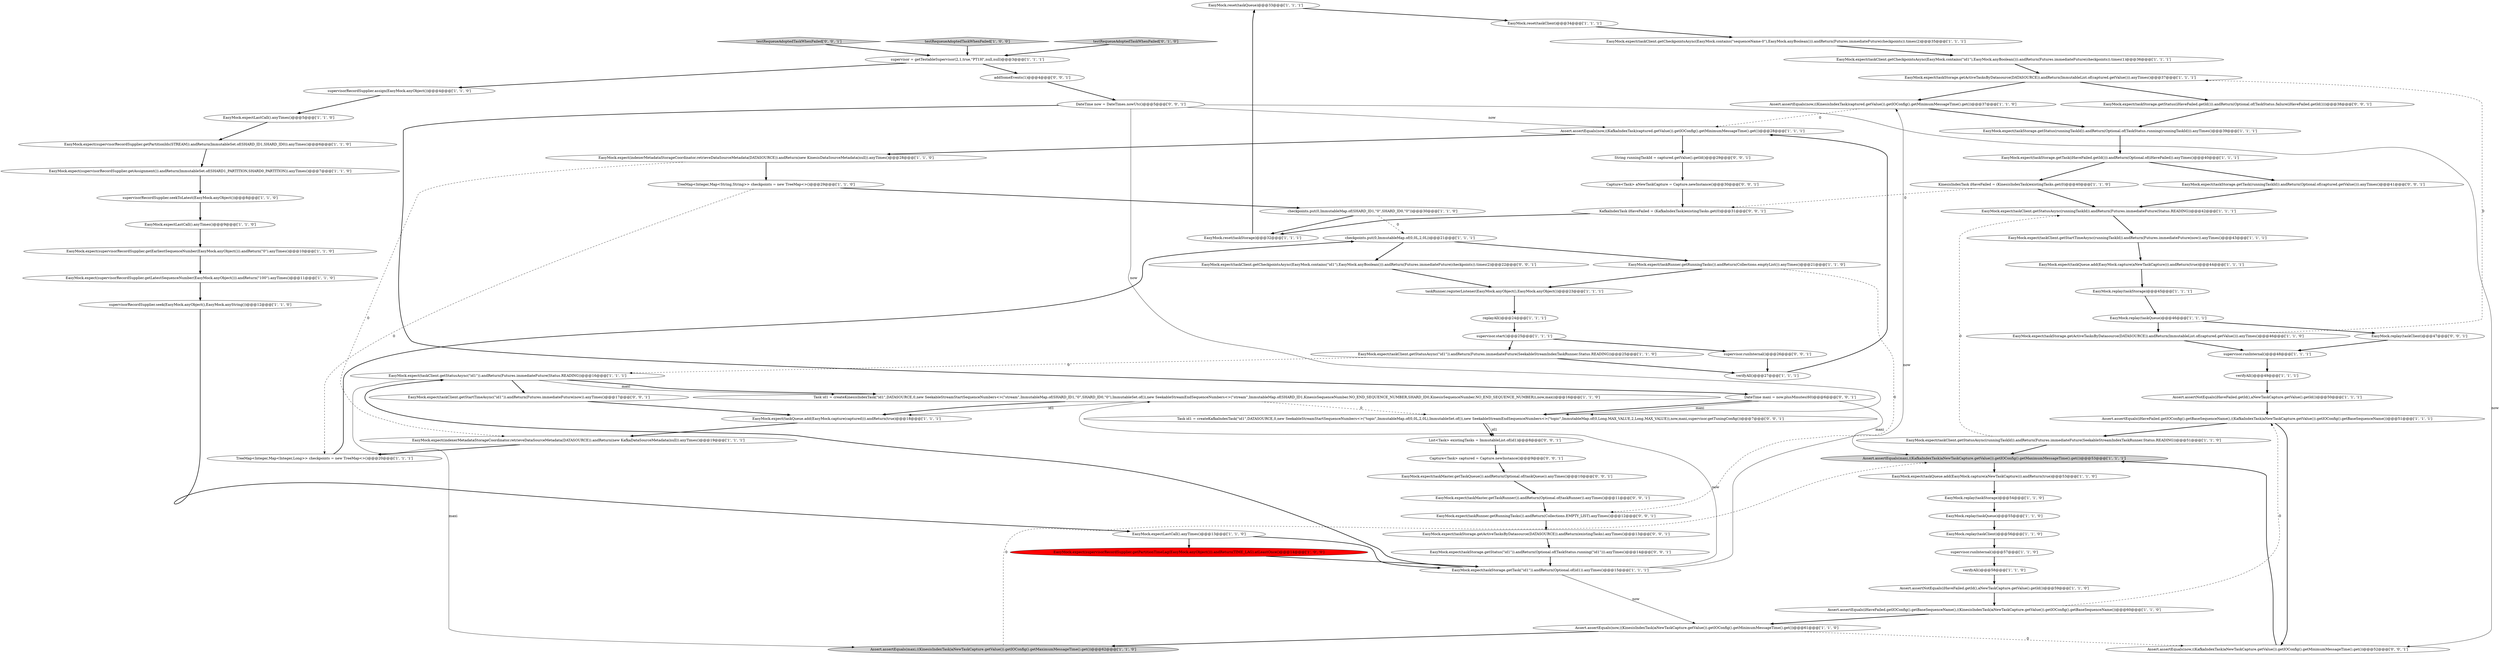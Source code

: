 digraph {
55 [style = filled, label = "EasyMock.reset(taskQueue)@@@33@@@['1', '1', '1']", fillcolor = white, shape = ellipse image = "AAA0AAABBB1BBB"];
24 [style = filled, label = "EasyMock.expect(supervisorRecordSupplier.getPartitionTimeLag(EasyMock.anyObject())).andReturn(TIME_LAG).atLeastOnce()@@@14@@@['1', '0', '0']", fillcolor = red, shape = ellipse image = "AAA1AAABBB1BBB"];
18 [style = filled, label = "Assert.assertEquals(maxi,((KafkaIndexTask)aNewTaskCapture.getValue()).getIOConfig().getMaximumMessageTime().get())@@@53@@@['1', '1', '1']", fillcolor = lightgray, shape = ellipse image = "AAA0AAABBB1BBB"];
53 [style = filled, label = "EasyMock.replay(taskClient)@@@56@@@['1', '1', '0']", fillcolor = white, shape = ellipse image = "AAA0AAABBB1BBB"];
66 [style = filled, label = "EasyMock.expect(taskMaster.getTaskQueue()).andReturn(Optional.of(taskQueue)).anyTimes()@@@10@@@['0', '0', '1']", fillcolor = white, shape = ellipse image = "AAA0AAABBB3BBB"];
16 [style = filled, label = "Assert.assertEquals(now,((KinesisIndexTask)aNewTaskCapture.getValue()).getIOConfig().getMinimumMessageTime().get())@@@61@@@['1', '1', '0']", fillcolor = white, shape = ellipse image = "AAA0AAABBB1BBB"];
71 [style = filled, label = "EasyMock.expect(taskMaster.getTaskRunner()).andReturn(Optional.of(taskRunner)).anyTimes()@@@11@@@['0', '0', '1']", fillcolor = white, shape = ellipse image = "AAA0AAABBB3BBB"];
60 [style = filled, label = "supervisor.runInternal()@@@48@@@['1', '1', '1']", fillcolor = white, shape = ellipse image = "AAA0AAABBB1BBB"];
39 [style = filled, label = "Assert.assertEquals(iHaveFailed.getIOConfig().getBaseSequenceName(),((KafkaIndexTask)aNewTaskCapture.getValue()).getIOConfig().getBaseSequenceName())@@@51@@@['1', '1', '1']", fillcolor = white, shape = ellipse image = "AAA0AAABBB1BBB"];
52 [style = filled, label = "EasyMock.expect(supervisorRecordSupplier.getAssignment()).andReturn(ImmutableSet.of(SHARD1_PARTITION,SHARD0_PARTITION)).anyTimes()@@@7@@@['1', '1', '0']", fillcolor = white, shape = ellipse image = "AAA0AAABBB1BBB"];
74 [style = filled, label = "EasyMock.expect(taskStorage.getTask(runningTaskId)).andReturn(Optional.of(captured.getValue())).anyTimes()@@@41@@@['0', '0', '1']", fillcolor = white, shape = ellipse image = "AAA0AAABBB3BBB"];
38 [style = filled, label = "supervisor.start()@@@25@@@['1', '1', '1']", fillcolor = white, shape = ellipse image = "AAA0AAABBB1BBB"];
14 [style = filled, label = "EasyMock.expect(supervisorRecordSupplier.getEarliestSequenceNumber(EasyMock.anyObject())).andReturn(\"0\").anyTimes()@@@10@@@['1', '1', '0']", fillcolor = white, shape = ellipse image = "AAA0AAABBB1BBB"];
64 [style = filled, label = "EasyMock.expect(taskStorage.getStatus(iHaveFailed.getId())).andReturn(Optional.of(TaskStatus.failure(iHaveFailed.getId())))@@@38@@@['0', '0', '1']", fillcolor = white, shape = ellipse image = "AAA0AAABBB3BBB"];
9 [style = filled, label = "supervisor.runInternal()@@@57@@@['1', '1', '0']", fillcolor = white, shape = ellipse image = "AAA0AAABBB1BBB"];
81 [style = filled, label = "supervisor.runInternal()@@@26@@@['0', '0', '1']", fillcolor = white, shape = ellipse image = "AAA0AAABBB3BBB"];
49 [style = filled, label = "EasyMock.expect(taskStorage.getTask(iHaveFailed.getId())).andReturn(Optional.of(iHaveFailed)).anyTimes()@@@40@@@['1', '1', '1']", fillcolor = white, shape = ellipse image = "AAA0AAABBB1BBB"];
50 [style = filled, label = "checkpoints.put(0,ImmutableMap.of(SHARD_ID1,\"0\",SHARD_ID0,\"0\"))@@@30@@@['1', '1', '0']", fillcolor = white, shape = ellipse image = "AAA0AAABBB1BBB"];
6 [style = filled, label = "supervisor = getTestableSupervisor(2,1,true,\"PT1H\",null,null)@@@3@@@['1', '1', '1']", fillcolor = white, shape = ellipse image = "AAA0AAABBB1BBB"];
20 [style = filled, label = "Assert.assertNotEquals(iHaveFailed.getId(),aNewTaskCapture.getValue().getId())@@@50@@@['1', '1', '1']", fillcolor = white, shape = ellipse image = "AAA0AAABBB1BBB"];
68 [style = filled, label = "String runningTaskId = captured.getValue().getId()@@@29@@@['0', '0', '1']", fillcolor = white, shape = ellipse image = "AAA0AAABBB3BBB"];
35 [style = filled, label = "EasyMock.expect(taskClient.getStatusAsync(runningTaskId)).andReturn(Futures.immediateFuture(Status.READING))@@@42@@@['1', '1', '1']", fillcolor = white, shape = ellipse image = "AAA0AAABBB1BBB"];
51 [style = filled, label = "EasyMock.expectLastCall().anyTimes()@@@13@@@['1', '1', '0']", fillcolor = white, shape = ellipse image = "AAA0AAABBB1BBB"];
46 [style = filled, label = "EasyMock.expect(taskClient.getStatusAsync(\"id1\")).andReturn(Futures.immediateFuture(Status.READING))@@@16@@@['1', '1', '1']", fillcolor = white, shape = ellipse image = "AAA0AAABBB1BBB"];
27 [style = filled, label = "EasyMock.expect(taskStorage.getStatus(runningTaskId)).andReturn(Optional.of(TaskStatus.running(runningTaskId))).anyTimes()@@@39@@@['1', '1', '1']", fillcolor = white, shape = ellipse image = "AAA0AAABBB1BBB"];
83 [style = filled, label = "EasyMock.expect(taskStorage.getStatus(\"id1\")).andReturn(Optional.of(TaskStatus.running(\"id1\"))).anyTimes()@@@14@@@['0', '0', '1']", fillcolor = white, shape = ellipse image = "AAA0AAABBB3BBB"];
3 [style = filled, label = "EasyMock.expectLastCall().anyTimes()@@@5@@@['1', '1', '0']", fillcolor = white, shape = ellipse image = "AAA0AAABBB1BBB"];
44 [style = filled, label = "EasyMock.expect(taskClient.getCheckpointsAsync(EasyMock.contains(\"id1\"),EasyMock.anyBoolean())).andReturn(Futures.immediateFuture(checkpoints)).times(1)@@@36@@@['1', '1', '1']", fillcolor = white, shape = ellipse image = "AAA0AAABBB1BBB"];
40 [style = filled, label = "supervisorRecordSupplier.assign(EasyMock.anyObject())@@@4@@@['1', '1', '0']", fillcolor = white, shape = ellipse image = "AAA0AAABBB1BBB"];
58 [style = filled, label = "taskRunner.registerListener(EasyMock.anyObject(),EasyMock.anyObject())@@@23@@@['1', '1', '1']", fillcolor = white, shape = ellipse image = "AAA0AAABBB1BBB"];
32 [style = filled, label = "EasyMock.expect(taskClient.getCheckpointsAsync(EasyMock.contains(\"sequenceName-0\"),EasyMock.anyBoolean())).andReturn(Futures.immediateFuture(checkpoints)).times(2)@@@35@@@['1', '1', '1']", fillcolor = white, shape = ellipse image = "AAA0AAABBB1BBB"];
73 [style = filled, label = "DateTime maxi = now.plusMinutes(60)@@@6@@@['0', '0', '1']", fillcolor = white, shape = ellipse image = "AAA0AAABBB3BBB"];
78 [style = filled, label = "EasyMock.replay(taskClient)@@@47@@@['0', '0', '1']", fillcolor = white, shape = ellipse image = "AAA0AAABBB3BBB"];
62 [style = filled, label = "testRequeueAdoptedTaskWhenFailed['0', '1', '0']", fillcolor = lightgray, shape = diamond image = "AAA0AAABBB2BBB"];
76 [style = filled, label = "EasyMock.expect(taskClient.getStartTimeAsync(\"id1\")).andReturn(Futures.immediateFuture(now)).anyTimes()@@@17@@@['0', '0', '1']", fillcolor = white, shape = ellipse image = "AAA0AAABBB3BBB"];
28 [style = filled, label = "EasyMock.expect(indexerMetadataStorageCoordinator.retrieveDataSourceMetadata(DATASOURCE)).andReturn(new KinesisDataSourceMetadata(null)).anyTimes()@@@28@@@['1', '1', '0']", fillcolor = white, shape = ellipse image = "AAA0AAABBB1BBB"];
84 [style = filled, label = "EasyMock.expect(taskRunner.getRunningTasks()).andReturn(Collections.EMPTY_LIST).anyTimes()@@@12@@@['0', '0', '1']", fillcolor = white, shape = ellipse image = "AAA0AAABBB3BBB"];
12 [style = filled, label = "EasyMock.replay(taskStorage)@@@45@@@['1', '1', '1']", fillcolor = white, shape = ellipse image = "AAA0AAABBB1BBB"];
7 [style = filled, label = "EasyMock.replay(taskStorage)@@@54@@@['1', '1', '0']", fillcolor = white, shape = ellipse image = "AAA0AAABBB1BBB"];
41 [style = filled, label = "Assert.assertEquals(now,((KinesisIndexTask)captured.getValue()).getIOConfig().getMinimumMessageTime().get())@@@37@@@['1', '1', '0']", fillcolor = white, shape = ellipse image = "AAA0AAABBB1BBB"];
48 [style = filled, label = "EasyMock.expect(taskStorage.getActiveTasksByDatasource(DATASOURCE)).andReturn(ImmutableList.of(captured.getValue())).anyTimes()@@@37@@@['1', '1', '1']", fillcolor = white, shape = ellipse image = "AAA0AAABBB1BBB"];
77 [style = filled, label = "Capture<Task> aNewTaskCapture = Capture.newInstance()@@@30@@@['0', '0', '1']", fillcolor = white, shape = ellipse image = "AAA0AAABBB3BBB"];
8 [style = filled, label = "EasyMock.reset(taskClient)@@@34@@@['1', '1', '1']", fillcolor = white, shape = ellipse image = "AAA0AAABBB1BBB"];
82 [style = filled, label = "addSomeEvents(1)@@@4@@@['0', '0', '1']", fillcolor = white, shape = ellipse image = "AAA0AAABBB3BBB"];
10 [style = filled, label = "EasyMock.replay(taskQueue)@@@55@@@['1', '1', '0']", fillcolor = white, shape = ellipse image = "AAA0AAABBB1BBB"];
65 [style = filled, label = "EasyMock.expect(taskClient.getCheckpointsAsync(EasyMock.contains(\"id1\"),EasyMock.anyBoolean())).andReturn(Futures.immediateFuture(checkpoints)).times(2)@@@22@@@['0', '0', '1']", fillcolor = white, shape = ellipse image = "AAA0AAABBB3BBB"];
79 [style = filled, label = "testRequeueAdoptedTaskWhenFailed['0', '0', '1']", fillcolor = lightgray, shape = diamond image = "AAA0AAABBB3BBB"];
80 [style = filled, label = "List<Task> existingTasks = ImmutableList.of(id1)@@@8@@@['0', '0', '1']", fillcolor = white, shape = ellipse image = "AAA0AAABBB3BBB"];
54 [style = filled, label = "TreeMap<Integer,Map<String,String>> checkpoints = new TreeMap<>()@@@29@@@['1', '1', '0']", fillcolor = white, shape = ellipse image = "AAA0AAABBB1BBB"];
70 [style = filled, label = "Task id1 = createKafkaIndexTask(\"id1\",DATASOURCE,0,new SeekableStreamStartSequenceNumbers<>(\"topic\",ImmutableMap.of(0,0L,2,0L),ImmutableSet.of()),new SeekableStreamEndSequenceNumbers<>(\"topic\",ImmutableMap.of(0,Long.MAX_VALUE,2,Long.MAX_VALUE)),now,maxi,supervisor.getTuningConfig())@@@7@@@['0', '0', '1']", fillcolor = white, shape = ellipse image = "AAA0AAABBB3BBB"];
57 [style = filled, label = "Assert.assertEquals(maxi,((KinesisIndexTask)aNewTaskCapture.getValue()).getIOConfig().getMaximumMessageTime().get())@@@62@@@['1', '1', '0']", fillcolor = lightgray, shape = ellipse image = "AAA0AAABBB1BBB"];
23 [style = filled, label = "EasyMock.expect(taskQueue.add(EasyMock.capture(aNewTaskCapture))).andReturn(true)@@@53@@@['1', '1', '0']", fillcolor = white, shape = ellipse image = "AAA0AAABBB1BBB"];
19 [style = filled, label = "verifyAll()@@@49@@@['1', '1', '1']", fillcolor = white, shape = ellipse image = "AAA0AAABBB1BBB"];
25 [style = filled, label = "EasyMock.expect(taskRunner.getRunningTasks()).andReturn(Collections.emptyList()).anyTimes()@@@21@@@['1', '1', '0']", fillcolor = white, shape = ellipse image = "AAA0AAABBB1BBB"];
26 [style = filled, label = "EasyMock.reset(taskStorage)@@@32@@@['1', '1', '1']", fillcolor = white, shape = ellipse image = "AAA0AAABBB1BBB"];
22 [style = filled, label = "EasyMock.expect(supervisorRecordSupplier.getPartitionIds(STREAM)).andReturn(ImmutableSet.of(SHARD_ID1,SHARD_ID0)).anyTimes()@@@6@@@['1', '1', '0']", fillcolor = white, shape = ellipse image = "AAA0AAABBB1BBB"];
29 [style = filled, label = "EasyMock.expect(taskClient.getStatusAsync(\"id1\")).andReturn(Futures.immediateFuture(SeekableStreamIndexTaskRunner.Status.READING))@@@25@@@['1', '1', '0']", fillcolor = white, shape = ellipse image = "AAA0AAABBB1BBB"];
17 [style = filled, label = "EasyMock.expect(taskQueue.add(EasyMock.capture(captured))).andReturn(true)@@@18@@@['1', '1', '1']", fillcolor = white, shape = ellipse image = "AAA0AAABBB1BBB"];
21 [style = filled, label = "testRequeueAdoptedTaskWhenFailed['1', '0', '0']", fillcolor = lightgray, shape = diamond image = "AAA0AAABBB1BBB"];
75 [style = filled, label = "DateTime now = DateTimes.nowUtc()@@@5@@@['0', '0', '1']", fillcolor = white, shape = ellipse image = "AAA0AAABBB3BBB"];
59 [style = filled, label = "TreeMap<Integer,Map<Integer,Long>> checkpoints = new TreeMap<>()@@@20@@@['1', '1', '1']", fillcolor = white, shape = ellipse image = "AAA0AAABBB1BBB"];
47 [style = filled, label = "EasyMock.expectLastCall().anyTimes()@@@9@@@['1', '1', '0']", fillcolor = white, shape = ellipse image = "AAA0AAABBB1BBB"];
2 [style = filled, label = "EasyMock.expect(supervisorRecordSupplier.getLatestSequenceNumber(EasyMock.anyObject())).andReturn(\"100\").anyTimes()@@@11@@@['1', '1', '0']", fillcolor = white, shape = ellipse image = "AAA0AAABBB1BBB"];
0 [style = filled, label = "EasyMock.replay(taskQueue)@@@46@@@['1', '1', '1']", fillcolor = white, shape = ellipse image = "AAA0AAABBB1BBB"];
5 [style = filled, label = "EasyMock.expect(taskStorage.getTask(\"id1\")).andReturn(Optional.of(id1)).anyTimes()@@@15@@@['1', '1', '1']", fillcolor = white, shape = ellipse image = "AAA0AAABBB1BBB"];
63 [style = filled, label = "EasyMock.expect(taskStorage.getActiveTasksByDatasource(DATASOURCE)).andReturn(existingTasks).anyTimes()@@@13@@@['0', '0', '1']", fillcolor = white, shape = ellipse image = "AAA0AAABBB3BBB"];
61 [style = filled, label = "EasyMock.expect(taskClient.getStatusAsync(runningTaskId)).andReturn(Futures.immediateFuture(SeekableStreamIndexTaskRunner.Status.READING))@@@51@@@['1', '1', '0']", fillcolor = white, shape = ellipse image = "AAA0AAABBB1BBB"];
15 [style = filled, label = "Assert.assertNotEquals(iHaveFailed.getId(),aNewTaskCapture.getValue().getId())@@@59@@@['1', '1', '0']", fillcolor = white, shape = ellipse image = "AAA0AAABBB1BBB"];
37 [style = filled, label = "replayAll()@@@24@@@['1', '1', '1']", fillcolor = white, shape = ellipse image = "AAA0AAABBB1BBB"];
43 [style = filled, label = "supervisorRecordSupplier.seekToLatest(EasyMock.anyObject())@@@8@@@['1', '1', '0']", fillcolor = white, shape = ellipse image = "AAA0AAABBB1BBB"];
42 [style = filled, label = "Assert.assertEquals(now,((KafkaIndexTask)captured.getValue()).getIOConfig().getMinimumMessageTime().get())@@@28@@@['1', '1', '1']", fillcolor = white, shape = ellipse image = "AAA0AAABBB1BBB"];
56 [style = filled, label = "verifyAll()@@@58@@@['1', '1', '0']", fillcolor = white, shape = ellipse image = "AAA0AAABBB1BBB"];
1 [style = filled, label = "EasyMock.expect(taskQueue.add(EasyMock.capture(aNewTaskCapture))).andReturn(true)@@@44@@@['1', '1', '1']", fillcolor = white, shape = ellipse image = "AAA0AAABBB1BBB"];
67 [style = filled, label = "KafkaIndexTask iHaveFailed = (KafkaIndexTask)existingTasks.get(0)@@@31@@@['0', '0', '1']", fillcolor = white, shape = ellipse image = "AAA0AAABBB3BBB"];
4 [style = filled, label = "Task id1 = createKinesisIndexTask(\"id1\",DATASOURCE,0,new SeekableStreamStartSequenceNumbers<>(\"stream\",ImmutableMap.of(SHARD_ID1,\"0\",SHARD_ID0,\"0\"),ImmutableSet.of()),new SeekableStreamEndSequenceNumbers<>(\"stream\",ImmutableMap.of(SHARD_ID1,KinesisSequenceNumber.NO_END_SEQUENCE_NUMBER,SHARD_ID0,KinesisSequenceNumber.NO_END_SEQUENCE_NUMBER)),now,maxi)@@@16@@@['1', '1', '0']", fillcolor = white, shape = ellipse image = "AAA0AAABBB1BBB"];
33 [style = filled, label = "Assert.assertEquals(iHaveFailed.getIOConfig().getBaseSequenceName(),((KinesisIndexTask)aNewTaskCapture.getValue()).getIOConfig().getBaseSequenceName())@@@60@@@['1', '1', '0']", fillcolor = white, shape = ellipse image = "AAA0AAABBB1BBB"];
31 [style = filled, label = "supervisorRecordSupplier.seek(EasyMock.anyObject(),EasyMock.anyString())@@@12@@@['1', '1', '0']", fillcolor = white, shape = ellipse image = "AAA0AAABBB1BBB"];
45 [style = filled, label = "KinesisIndexTask iHaveFailed = (KinesisIndexTask)existingTasks.get(0)@@@40@@@['1', '1', '0']", fillcolor = white, shape = ellipse image = "AAA0AAABBB1BBB"];
30 [style = filled, label = "EasyMock.expect(indexerMetadataStorageCoordinator.retrieveDataSourceMetadata(DATASOURCE)).andReturn(new KafkaDataSourceMetadata(null)).anyTimes()@@@19@@@['1', '1', '1']", fillcolor = white, shape = ellipse image = "AAA0AAABBB1BBB"];
72 [style = filled, label = "Capture<Task> captured = Capture.newInstance()@@@9@@@['0', '0', '1']", fillcolor = white, shape = ellipse image = "AAA0AAABBB3BBB"];
13 [style = filled, label = "verifyAll()@@@27@@@['1', '1', '1']", fillcolor = white, shape = ellipse image = "AAA0AAABBB1BBB"];
11 [style = filled, label = "EasyMock.expect(taskStorage.getActiveTasksByDatasource(DATASOURCE)).andReturn(ImmutableList.of(captured.getValue())).anyTimes()@@@46@@@['1', '1', '0']", fillcolor = white, shape = ellipse image = "AAA0AAABBB1BBB"];
36 [style = filled, label = "checkpoints.put(0,ImmutableMap.of(0,0L,2,0L))@@@21@@@['1', '1', '1']", fillcolor = white, shape = ellipse image = "AAA0AAABBB1BBB"];
69 [style = filled, label = "Assert.assertEquals(now,((KafkaIndexTask)aNewTaskCapture.getValue()).getIOConfig().getMinimumMessageTime().get())@@@52@@@['0', '0', '1']", fillcolor = white, shape = ellipse image = "AAA0AAABBB3BBB"];
34 [style = filled, label = "EasyMock.expect(taskClient.getStartTimeAsync(runningTaskId)).andReturn(Futures.immediateFuture(now)).anyTimes()@@@43@@@['1', '1', '1']", fillcolor = white, shape = ellipse image = "AAA0AAABBB1BBB"];
70->80 [style = bold, label=""];
51->5 [style = bold, label=""];
73->18 [style = solid, label="maxi"];
39->69 [style = bold, label=""];
78->60 [style = bold, label=""];
51->24 [style = bold, label=""];
79->6 [style = bold, label=""];
39->61 [style = bold, label=""];
10->53 [style = bold, label=""];
29->46 [style = dashed, label="0"];
56->15 [style = bold, label=""];
76->17 [style = bold, label=""];
11->60 [style = bold, label=""];
27->49 [style = bold, label=""];
63->83 [style = bold, label=""];
4->70 [style = dashed, label="0"];
62->6 [style = bold, label=""];
70->80 [style = solid, label="id1"];
9->56 [style = bold, label=""];
46->76 [style = bold, label=""];
37->38 [style = bold, label=""];
25->58 [style = bold, label=""];
75->42 [style = solid, label="now"];
82->75 [style = bold, label=""];
1->12 [style = bold, label=""];
5->41 [style = solid, label="now"];
46->4 [style = solid, label="maxi"];
28->30 [style = dashed, label="0"];
69->18 [style = bold, label=""];
45->35 [style = bold, label=""];
11->48 [style = dashed, label="0"];
2->31 [style = bold, label=""];
64->27 [style = bold, label=""];
33->16 [style = bold, label=""];
48->41 [style = bold, label=""];
0->78 [style = bold, label=""];
19->20 [style = bold, label=""];
81->13 [style = bold, label=""];
42->68 [style = bold, label=""];
57->18 [style = dashed, label="0"];
28->54 [style = bold, label=""];
67->26 [style = bold, label=""];
84->63 [style = bold, label=""];
24->5 [style = bold, label=""];
46->57 [style = solid, label="maxi"];
36->25 [style = bold, label=""];
43->47 [style = bold, label=""];
31->51 [style = bold, label=""];
46->4 [style = bold, label=""];
40->3 [style = bold, label=""];
71->84 [style = bold, label=""];
61->18 [style = bold, label=""];
66->71 [style = bold, label=""];
20->39 [style = bold, label=""];
60->19 [style = bold, label=""];
23->7 [style = bold, label=""];
35->34 [style = bold, label=""];
5->4 [style = solid, label="now"];
15->33 [style = bold, label=""];
49->45 [style = bold, label=""];
74->35 [style = bold, label=""];
25->84 [style = dashed, label="0"];
41->27 [style = bold, label=""];
4->17 [style = bold, label=""];
13->42 [style = bold, label=""];
18->23 [style = bold, label=""];
4->17 [style = solid, label="id1"];
80->72 [style = bold, label=""];
33->39 [style = dashed, label="0"];
38->81 [style = bold, label=""];
41->42 [style = dashed, label="0"];
58->37 [style = bold, label=""];
48->64 [style = bold, label=""];
0->11 [style = bold, label=""];
73->70 [style = bold, label=""];
26->55 [style = bold, label=""];
49->74 [style = bold, label=""];
52->43 [style = bold, label=""];
54->59 [style = dashed, label="0"];
32->44 [style = bold, label=""];
75->73 [style = bold, label=""];
14->2 [style = bold, label=""];
30->59 [style = bold, label=""];
77->67 [style = bold, label=""];
42->28 [style = bold, label=""];
53->9 [style = bold, label=""];
61->35 [style = dashed, label="0"];
5->16 [style = solid, label="now"];
73->70 [style = solid, label="maxi"];
83->5 [style = bold, label=""];
50->26 [style = bold, label=""];
8->32 [style = bold, label=""];
50->36 [style = dashed, label="0"];
21->6 [style = bold, label=""];
7->10 [style = bold, label=""];
34->1 [style = bold, label=""];
22->52 [style = bold, label=""];
38->29 [style = bold, label=""];
17->30 [style = bold, label=""];
3->22 [style = bold, label=""];
12->0 [style = bold, label=""];
45->67 [style = dashed, label="0"];
68->77 [style = bold, label=""];
54->50 [style = bold, label=""];
75->70 [style = solid, label="now"];
65->58 [style = bold, label=""];
6->40 [style = bold, label=""];
44->48 [style = bold, label=""];
16->57 [style = bold, label=""];
6->82 [style = bold, label=""];
59->36 [style = bold, label=""];
72->66 [style = bold, label=""];
36->65 [style = bold, label=""];
5->46 [style = bold, label=""];
47->14 [style = bold, label=""];
55->8 [style = bold, label=""];
75->69 [style = solid, label="now"];
16->69 [style = dashed, label="0"];
29->13 [style = bold, label=""];
}
